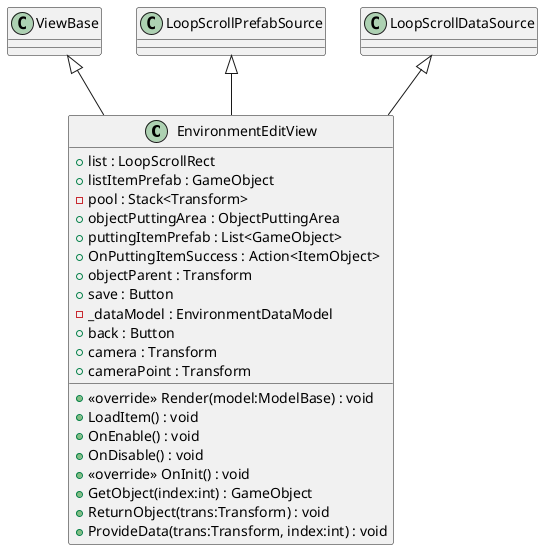 @startuml
class EnvironmentEditView {
    + list : LoopScrollRect
    + listItemPrefab : GameObject
    - pool : Stack<Transform>
    + objectPuttingArea : ObjectPuttingArea
    + puttingItemPrefab : List<GameObject>
    + OnPuttingItemSuccess : Action<ItemObject>
    + objectParent : Transform
    + save : Button
    - _dataModel : EnvironmentDataModel
    + back : Button
    + camera : Transform
    + cameraPoint : Transform
    + <<override>> Render(model:ModelBase) : void
    + LoadItem() : void
    + OnEnable() : void
    + OnDisable() : void
    + <<override>> OnInit() : void
    + GetObject(index:int) : GameObject
    + ReturnObject(trans:Transform) : void
    + ProvideData(trans:Transform, index:int) : void
}
ViewBase <|-- EnvironmentEditView
LoopScrollPrefabSource <|-- EnvironmentEditView
LoopScrollDataSource <|-- EnvironmentEditView
@enduml

